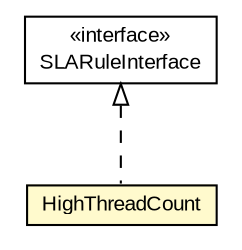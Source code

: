 #!/usr/local/bin/dot
#
# Class diagram 
# Generated by UMLGraph version R5_6-24-gf6e263 (http://www.umlgraph.org/)
#

digraph G {
	edge [fontname="arial",fontsize=10,labelfontname="arial",labelfontsize=10];
	node [fontname="arial",fontsize=10,shape=plaintext];
	nodesep=0.25;
	ranksep=0.5;
	// org.miloss.fgsms.sla.rules.HighThreadCount
	c1466 [label=<<table title="org.miloss.fgsms.sla.rules.HighThreadCount" border="0" cellborder="1" cellspacing="0" cellpadding="2" port="p" bgcolor="lemonChiffon" href="./HighThreadCount.html">
		<tr><td><table border="0" cellspacing="0" cellpadding="1">
<tr><td align="center" balign="center"> HighThreadCount </td></tr>
		</table></td></tr>
		</table>>, URL="./HighThreadCount.html", fontname="arial", fontcolor="black", fontsize=10.0];
	//org.miloss.fgsms.sla.rules.HighThreadCount implements org.miloss.fgsms.plugins.sla.SLARuleInterface
	c1484:p -> c1466:p [dir=back,arrowtail=empty,style=dashed];
	// org.miloss.fgsms.plugins.sla.SLARuleInterface
	c1484 [label=<<table title="org.miloss.fgsms.plugins.sla.SLARuleInterface" border="0" cellborder="1" cellspacing="0" cellpadding="2" port="p" href="http://java.sun.com/j2se/1.4.2/docs/api/org/miloss/fgsms/plugins/sla/SLARuleInterface.html">
		<tr><td><table border="0" cellspacing="0" cellpadding="1">
<tr><td align="center" balign="center"> &#171;interface&#187; </td></tr>
<tr><td align="center" balign="center"> SLARuleInterface </td></tr>
		</table></td></tr>
		</table>>, URL="http://java.sun.com/j2se/1.4.2/docs/api/org/miloss/fgsms/plugins/sla/SLARuleInterface.html", fontname="arial", fontcolor="black", fontsize=10.0];
}

